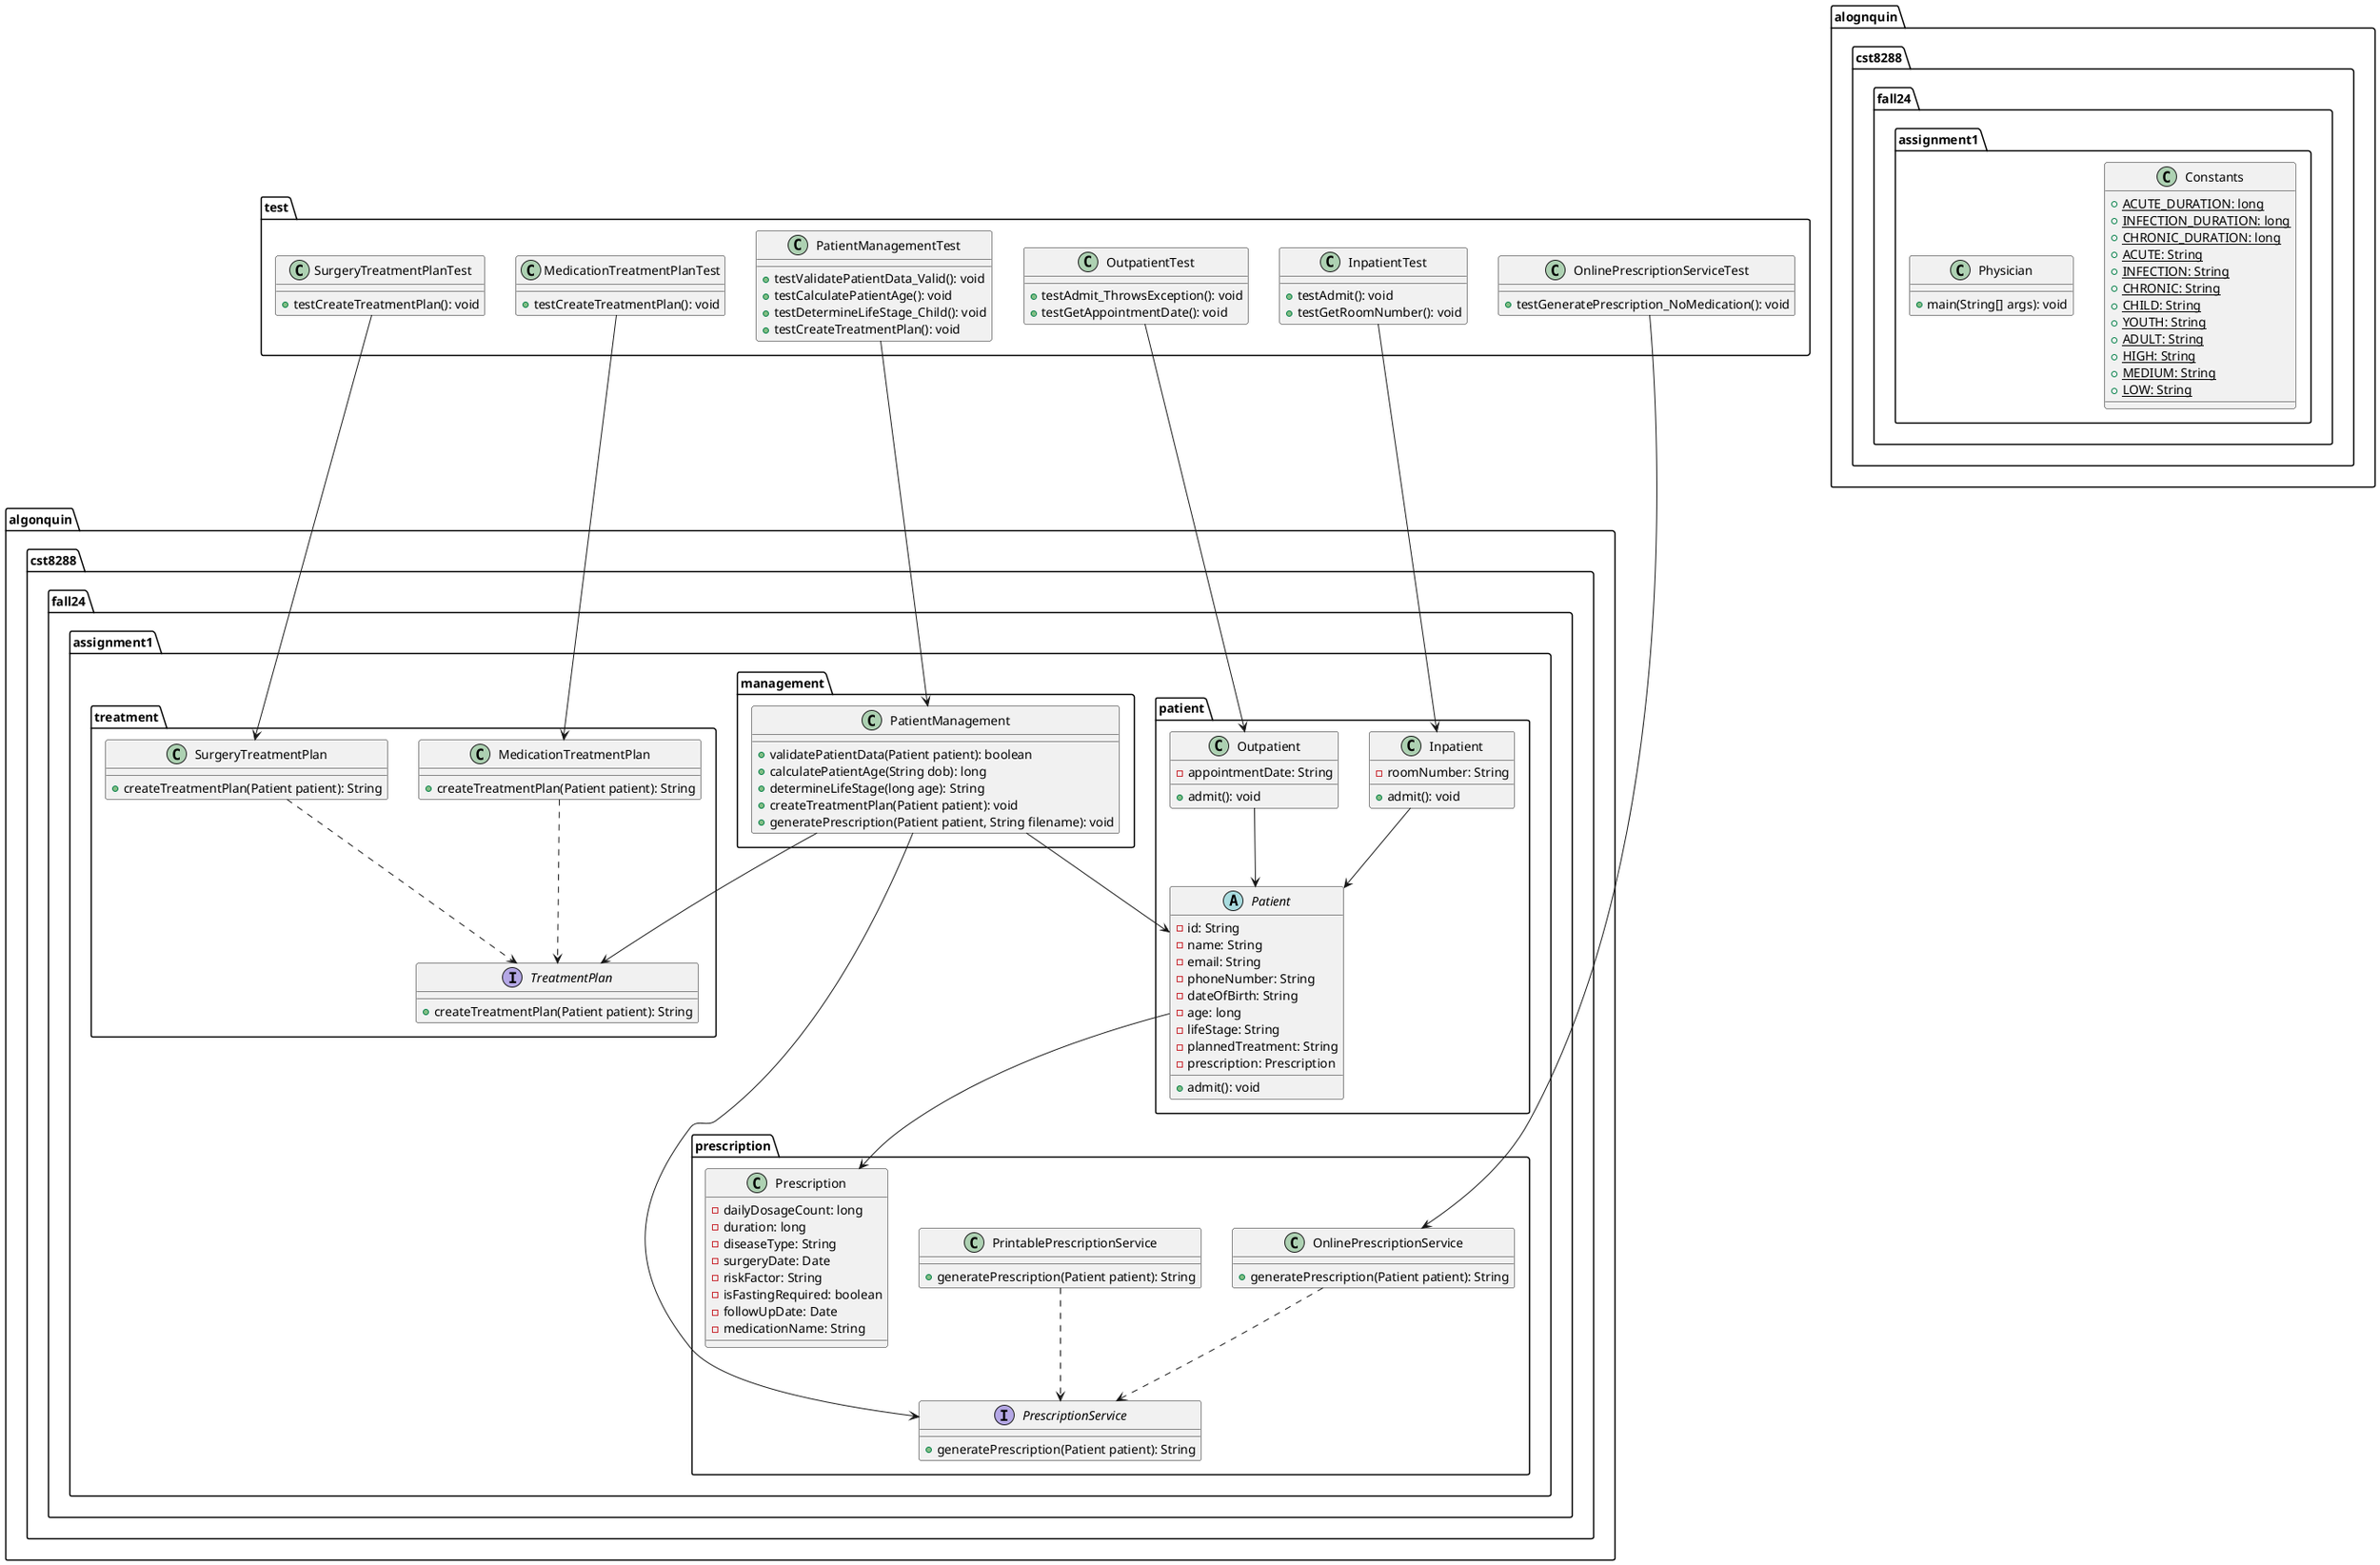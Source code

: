 @startuml
package algonquin.cst8288.fall24.assignment1 {

    package management {
        class PatientManagement {
            + validatePatientData(Patient patient): boolean
            + calculatePatientAge(String dob): long
            + determineLifeStage(long age): String
            + createTreatmentPlan(Patient patient): void
            + generatePrescription(Patient patient, String filename): void
        }
    }

    package patient {
        abstract class Patient {
            - id: String
            - name: String
            - email: String
            - phoneNumber: String
            - dateOfBirth: String
            - age: long
            - lifeStage: String
            - plannedTreatment: String
            - prescription: Prescription
            + admit(): void
        }
        class Inpatient {
            - roomNumber: String
            + admit(): void
        }
        class Outpatient {
            - appointmentDate: String
            + admit(): void
        }
        Inpatient --> Patient
        Outpatient --> Patient
    }

    package prescription {
        interface PrescriptionService {
            + generatePrescription(Patient patient): String
        }
        class OnlinePrescriptionService {
            + generatePrescription(Patient patient): String
        }
        class PrintablePrescriptionService {
            + generatePrescription(Patient patient): String
        }
        class Prescription {
            - dailyDosageCount: long
            - duration: long
            - diseaseType: String
            - surgeryDate: Date
            - riskFactor: String
            - isFastingRequired: boolean
            - followUpDate: Date
            - medicationName: String
        }
        OnlinePrescriptionService -[dashed]-> PrescriptionService
        PrintablePrescriptionService -[dashed]-> PrescriptionService
    }

    package treatment {
        interface TreatmentPlan {
            + createTreatmentPlan(Patient patient): String
        }
        class MedicationTreatmentPlan {
            + createTreatmentPlan(Patient patient): String
        }
        class SurgeryTreatmentPlan {
            + createTreatmentPlan(Patient patient): String
        }
        MedicationTreatmentPlan -[dashed]-> TreatmentPlan
        SurgeryTreatmentPlan -[dashed]-> TreatmentPlan
    }
}
package alognquin.cst8288.fall24.assignment1 {

    class Constants {
        {static} + ACUTE_DURATION: long
        {static} + INFECTION_DURATION: long
        {static} + CHRONIC_DURATION: long
        {static} + ACUTE: String
        {static} + INFECTION: String
        {static} + CHRONIC: String
        {static} + CHILD: String
        {static} + YOUTH: String
        {static} + ADULT: String
        {static} + HIGH: String
        {static} + MEDIUM: String
        {static} + LOW: String
    }

    class Physician {
        + main(String[] args): void
    }
}

PatientManagement --> Patient
PatientManagement --> TreatmentPlan
PatientManagement --> PrescriptionService
Patient --> Prescription

package test {

    class PatientManagementTest {
        + testValidatePatientData_Valid(): void
        + testCalculatePatientAge(): void
        + testDetermineLifeStage_Child(): void
        + testCreateTreatmentPlan(): void
    }

    class InpatientTest {
        + testAdmit(): void
        + testGetRoomNumber(): void
    }

    class OutpatientTest {
        + testAdmit_ThrowsException(): void
        + testGetAppointmentDate(): void
    }

    class OnlinePrescriptionServiceTest {
        + testGeneratePrescription_NoMedication(): void
    }

    class MedicationTreatmentPlanTest {
        + testCreateTreatmentPlan(): void
    }

    class SurgeryTreatmentPlanTest {
        + testCreateTreatmentPlan(): void
    }

    PatientManagementTest --> PatientManagement
    InpatientTest --> Inpatient
    OutpatientTest --> Outpatient
    OnlinePrescriptionServiceTest --> OnlinePrescriptionService
    MedicationTreatmentPlanTest --> MedicationTreatmentPlan
    SurgeryTreatmentPlanTest --> SurgeryTreatmentPlan
}
@enduml
